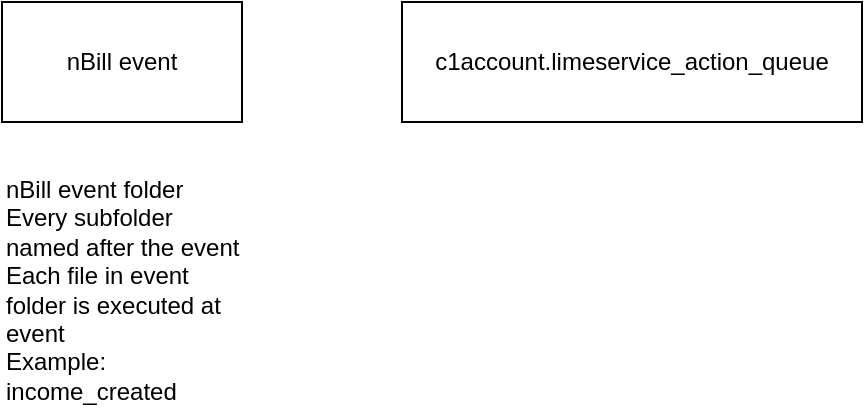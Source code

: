 <mxfile version="15.0.1" type="github">
  <diagram id="XQEstLa2-WwwkH6FFpHb" name="Page-1">
    <mxGraphModel dx="1260" dy="669" grid="1" gridSize="10" guides="1" tooltips="1" connect="1" arrows="1" fold="1" page="1" pageScale="1" pageWidth="827" pageHeight="1169" math="0" shadow="0">
      <root>
        <mxCell id="0" />
        <mxCell id="1" parent="0" />
        <mxCell id="w64wzA_e9NU8IU_Zn9Cp-1" value="nBill event" style="rounded=0;whiteSpace=wrap;html=1;" vertex="1" parent="1">
          <mxGeometry x="80" y="200" width="120" height="60" as="geometry" />
        </mxCell>
        <mxCell id="w64wzA_e9NU8IU_Zn9Cp-2" value="c1account.limeservice_action_queue" style="rounded=0;whiteSpace=wrap;html=1;" vertex="1" parent="1">
          <mxGeometry x="280" y="200" width="230" height="60" as="geometry" />
        </mxCell>
        <mxCell id="w64wzA_e9NU8IU_Zn9Cp-3" value="&lt;div&gt;nBill event folder&lt;/div&gt;&lt;div&gt;Every subfolder named after the event&lt;/div&gt;&lt;div&gt;Each file in event folder is executed at event&lt;/div&gt;&lt;div&gt;Example: income_created&lt;br&gt;&lt;/div&gt;" style="text;html=1;strokeColor=none;fillColor=none;align=left;verticalAlign=top;whiteSpace=wrap;rounded=0;" vertex="1" parent="1">
          <mxGeometry x="80" y="280" width="120" height="100" as="geometry" />
        </mxCell>
      </root>
    </mxGraphModel>
  </diagram>
</mxfile>
